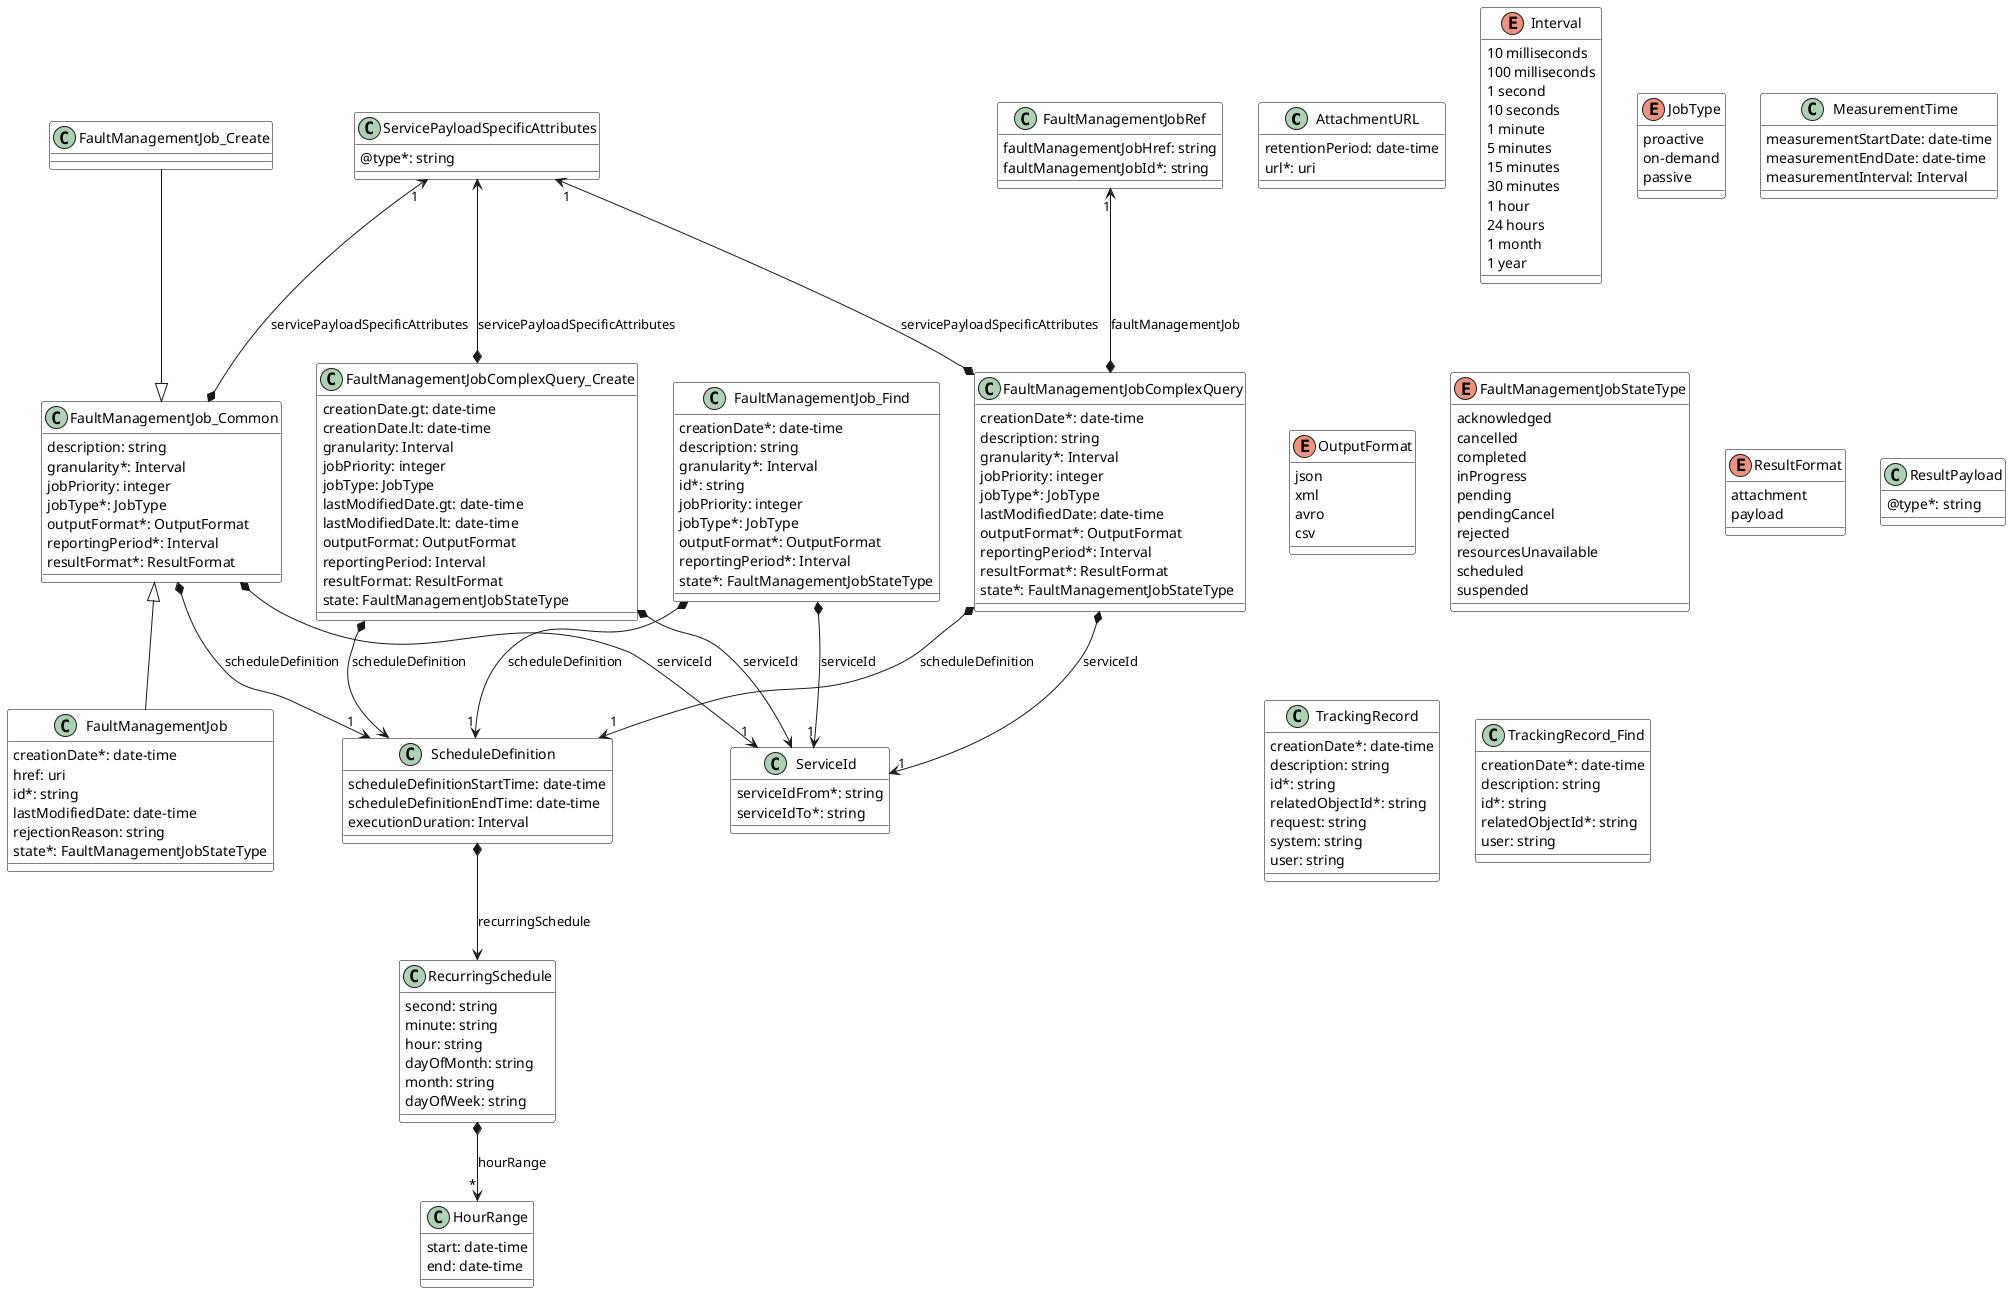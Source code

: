 @startuml faultManagementDataModel
skinparam {
    ClassBackgroundColor White
    ClassBorderColor Black
}

class AttachmentURL {

    retentionPeriod: date-time
    url*: uri
}

class HourRange {

    start: date-time
    end: date-time
}

enum Interval {

    10 milliseconds
    100 milliseconds
    1 second
    10 seconds
    1 minute
    5 minutes
    15 minutes
    30 minutes
    1 hour
    24 hours
    1 month
    1 year
}

enum JobType {

    proactive
    on-demand
    passive
}

class MeasurementTime {

    measurementStartDate: date-time
    measurementEndDate: date-time
    measurementInterval: Interval
}

enum OutputFormat {

    json
    xml
    avro
    csv
}

class FaultManagementJob {

    creationDate*: date-time
    href: uri
    id*: string
    lastModifiedDate: date-time
    rejectionReason: string
    state*: FaultManagementJobStateType
}
FaultManagementJob_Common <|-- FaultManagementJob

class FaultManagementJobComplexQuery {

    creationDate*: date-time
    description: string
    granularity*: Interval
    jobPriority: integer
    jobType*: JobType
    lastModifiedDate: date-time
    outputFormat*: OutputFormat
    reportingPeriod*: Interval
    resultFormat*: ResultFormat
    state*: FaultManagementJobStateType
}

FaultManagementJobComplexQuery *-u->"1" FaultManagementJobRef : faultManagementJob
FaultManagementJobComplexQuery *-->"1" ScheduleDefinition : scheduleDefinition
FaultManagementJobComplexQuery *-->"1" ServiceId : serviceId
FaultManagementJobComplexQuery *-u->"1" ServicePayloadSpecificAttributes : servicePayloadSpecificAttributes

class FaultManagementJobComplexQuery_Create {

    creationDate.gt: date-time
    creationDate.lt: date-time
    granularity: Interval
    jobPriority: integer
    jobType: JobType
    lastModifiedDate.gt: date-time
    lastModifiedDate.lt: date-time
    outputFormat: OutputFormat
    reportingPeriod: Interval
    resultFormat: ResultFormat
    state: FaultManagementJobStateType
}

FaultManagementJobComplexQuery_Create *--> ScheduleDefinition : scheduleDefinition
FaultManagementJobComplexQuery_Create *--> ServiceId : serviceId
FaultManagementJobComplexQuery_Create *-u-> ServicePayloadSpecificAttributes : servicePayloadSpecificAttributes

class FaultManagementJobRef {

    faultManagementJobHref: string
    faultManagementJobId*: string
}

enum FaultManagementJobStateType {

    acknowledged
    cancelled
    completed
    inProgress
    pending
    pendingCancel
    rejected
    resourcesUnavailable
    scheduled
    suspended
}

class FaultManagementJob_Common {

    description: string
    granularity*: Interval
    jobPriority: integer
    jobType*: JobType
    outputFormat*: OutputFormat
    reportingPeriod*: Interval
    resultFormat*: ResultFormat
}

FaultManagementJob_Common *-->"1" ScheduleDefinition : scheduleDefinition
FaultManagementJob_Common *-->"1" ServiceId : serviceId
FaultManagementJob_Common *-u->"1" ServicePayloadSpecificAttributes : servicePayloadSpecificAttributes

class FaultManagementJob_Create {

}
FaultManagementJob_Common <|-u- FaultManagementJob_Create

class FaultManagementJob_Find {

    creationDate*: date-time
    description: string
    granularity*: Interval
    id*: string
    jobPriority: integer
    jobType*: JobType
    outputFormat*: OutputFormat
    reportingPeriod*: Interval
    state*: FaultManagementJobStateType
}

FaultManagementJob_Find *-->"1" ScheduleDefinition : scheduleDefinition
FaultManagementJob_Find *-->"1" ServiceId : serviceId

class RecurringSchedule {

    second: string
    minute: string
    hour: string
    dayOfMonth: string
    month: string
    dayOfWeek: string
}

RecurringSchedule *-->"*" HourRange : hourRange

enum ResultFormat {

    attachment
    payload
}

class ResultPayload {

    @type*: string
}

class ScheduleDefinition {

    scheduleDefinitionStartTime: date-time
    scheduleDefinitionEndTime: date-time
    executionDuration: Interval
}

ScheduleDefinition *--> RecurringSchedule : recurringSchedule

class ServiceId {

    serviceIdFrom*: string
    serviceIdTo*: string
}

class ServicePayloadSpecificAttributes {

    @type*: string
}

class TrackingRecord {

    creationDate*: date-time
    description: string
    id*: string
    relatedObjectId*: string
    request: string
    system: string
    user: string
}

class TrackingRecord_Find {

    creationDate*: date-time
    description: string
    id*: string
    relatedObjectId*: string
    user: string
}

@enduml
